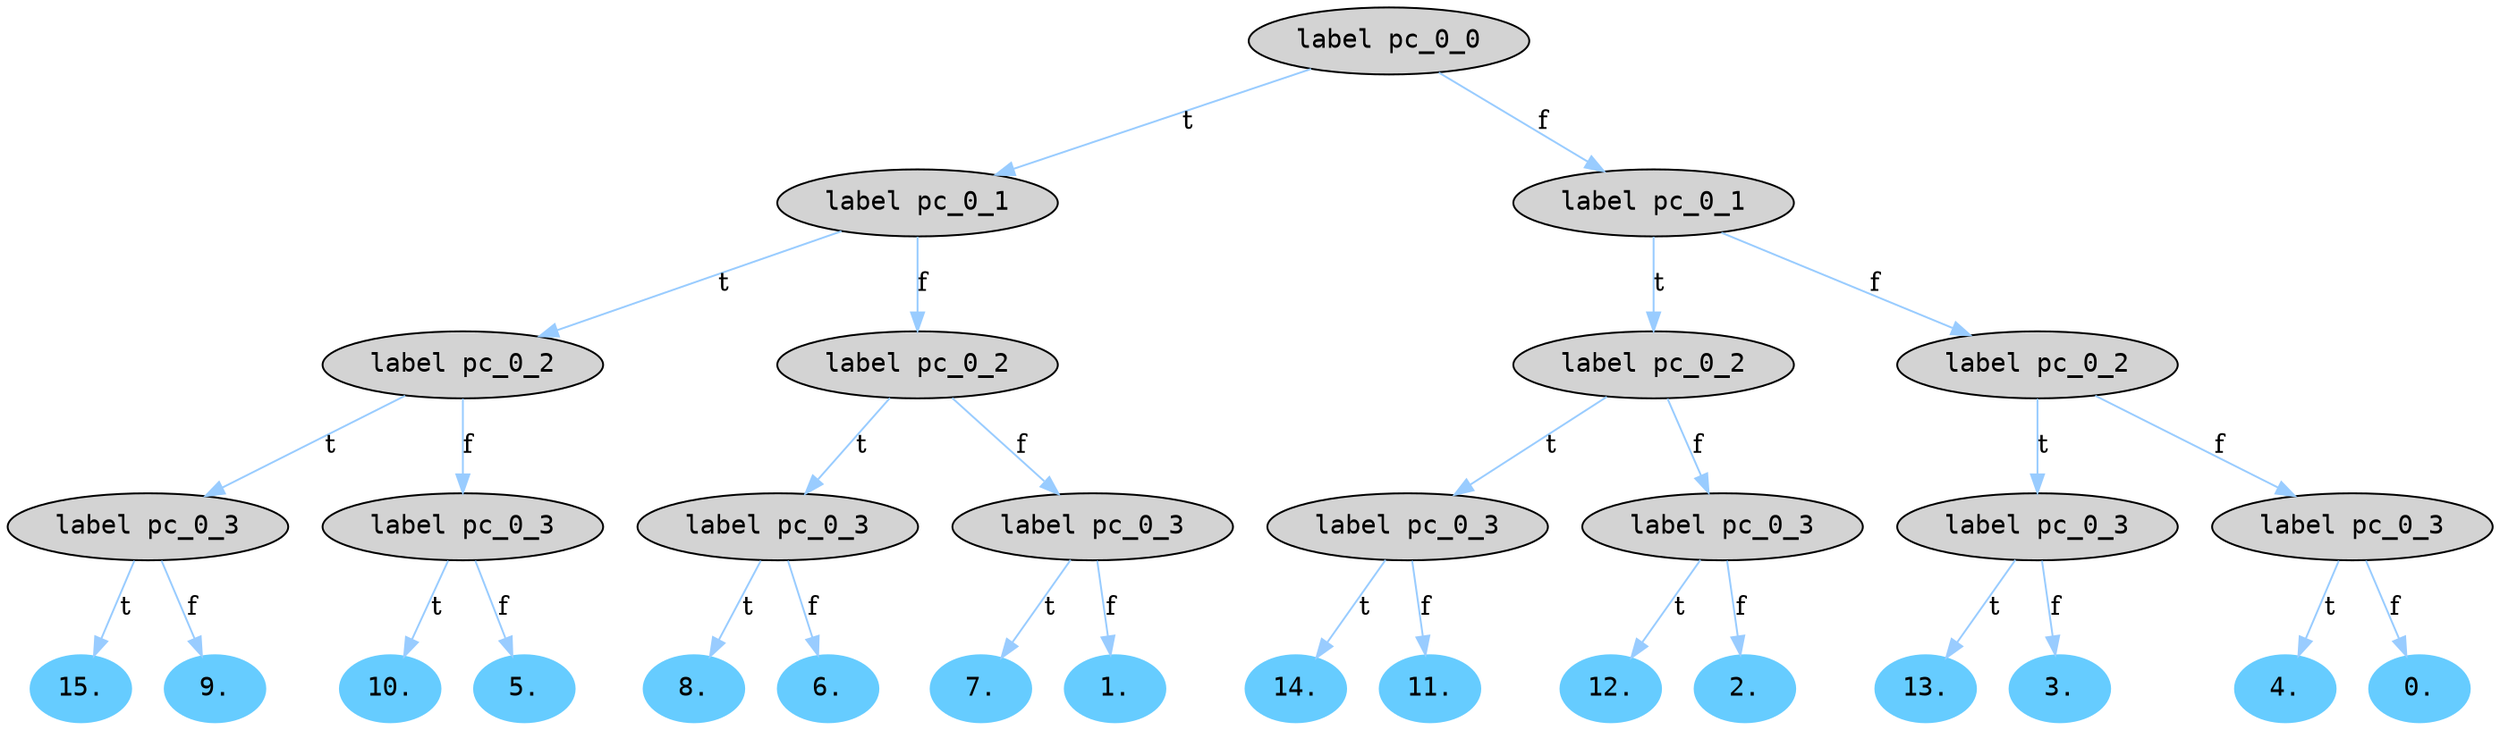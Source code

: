 digraph G {
  1 [label="label pc_0_0", style=filled, fontname="Courier"];
  2 [label="label pc_0_1", style=filled, fontname="Courier"];
  3 [label="label pc_0_2", style=filled, fontname="Courier"];
  4 [label="label pc_0_3", style=filled, fontname="Courier"];
  5 [label="4.", color="#66CCFF", style=filled, fontname="Courier"];
  6 [label="0.", color="#66CCFF", style=filled, fontname="Courier"];
  7 [label="label pc_0_3", style=filled, fontname="Courier"];
  8 [label="label pc_0_2", style=filled, fontname="Courier"];
  9 [label="label pc_0_1", style=filled, fontname="Courier"];
  11 [label="label pc_0_2", style=filled, fontname="Courier"];
  12 [label="label pc_0_3", style=filled, fontname="Courier"];
  13 [label="7.", color="#66CCFF", style=filled, fontname="Courier"];
  14 [label="1.", color="#66CCFF", style=filled, fontname="Courier"];
  15 [label="label pc_0_3", style=filled, fontname="Courier"];
  16 [label="label pc_0_2", style=filled, fontname="Courier"];
  20 [label="8.", color="#66CCFF", style=filled, fontname="Courier"];
  21 [label="6.", color="#66CCFF", style=filled, fontname="Courier"];
  23 [label="label pc_0_3", style=filled, fontname="Courier"];
  24 [label="10.", color="#66CCFF", style=filled, fontname="Courier"];
  25 [label="5.", color="#66CCFF", style=filled, fontname="Courier"];
  26 [label="label pc_0_3", style=filled, fontname="Courier"];
  28 [label="label pc_0_3", style=filled, fontname="Courier"];
  29 [label="12.", color="#66CCFF", style=filled, fontname="Courier"];
  30 [label="2.", color="#66CCFF", style=filled, fontname="Courier"];
  31 [label="label pc_0_3", style=filled, fontname="Courier"];
  33 [label="13.", color="#66CCFF", style=filled, fontname="Courier"];
  34 [label="3.", color="#66CCFF", style=filled, fontname="Courier"];
  38 [label="14.", color="#66CCFF", style=filled, fontname="Courier"];
  39 [label="11.", color="#66CCFF", style=filled, fontname="Courier"];
  41 [label="15.", color="#66CCFF", style=filled, fontname="Courier"];
  42 [label="9.", color="#66CCFF", style=filled, fontname="Courier"];
  
  
  1 -> 2 [label="t", color="#99CCFF"];
  1 -> 9 [label="f", color="#99CCFF"];
  2 -> 11 [label="t", color="#99CCFF"];
  2 -> 16 [label="f", color="#99CCFF"];
  3 -> 28 [label="t", color="#99CCFF"];
  3 -> 31 [label="f", color="#99CCFF"];
  4 -> 33 [label="t", color="#99CCFF"];
  4 -> 34 [label="f", color="#99CCFF"];
  7 -> 5 [label="t", color="#99CCFF"];
  7 -> 6 [label="f", color="#99CCFF"];
  8 -> 4 [label="t", color="#99CCFF"];
  8 -> 7 [label="f", color="#99CCFF"];
  9 -> 3 [label="t", color="#99CCFF"];
  9 -> 8 [label="f", color="#99CCFF"];
  11 -> 23 [label="t", color="#99CCFF"];
  11 -> 26 [label="f", color="#99CCFF"];
  12 -> 20 [label="t", color="#99CCFF"];
  12 -> 21 [label="f", color="#99CCFF"];
  15 -> 13 [label="t", color="#99CCFF"];
  15 -> 14 [label="f", color="#99CCFF"];
  16 -> 12 [label="t", color="#99CCFF"];
  16 -> 15 [label="f", color="#99CCFF"];
  23 -> 41 [label="t", color="#99CCFF"];
  23 -> 42 [label="f", color="#99CCFF"];
  26 -> 24 [label="t", color="#99CCFF"];
  26 -> 25 [label="f", color="#99CCFF"];
  28 -> 38 [label="t", color="#99CCFF"];
  28 -> 39 [label="f", color="#99CCFF"];
  31 -> 29 [label="t", color="#99CCFF"];
  31 -> 30 [label="f", color="#99CCFF"];
  
  }